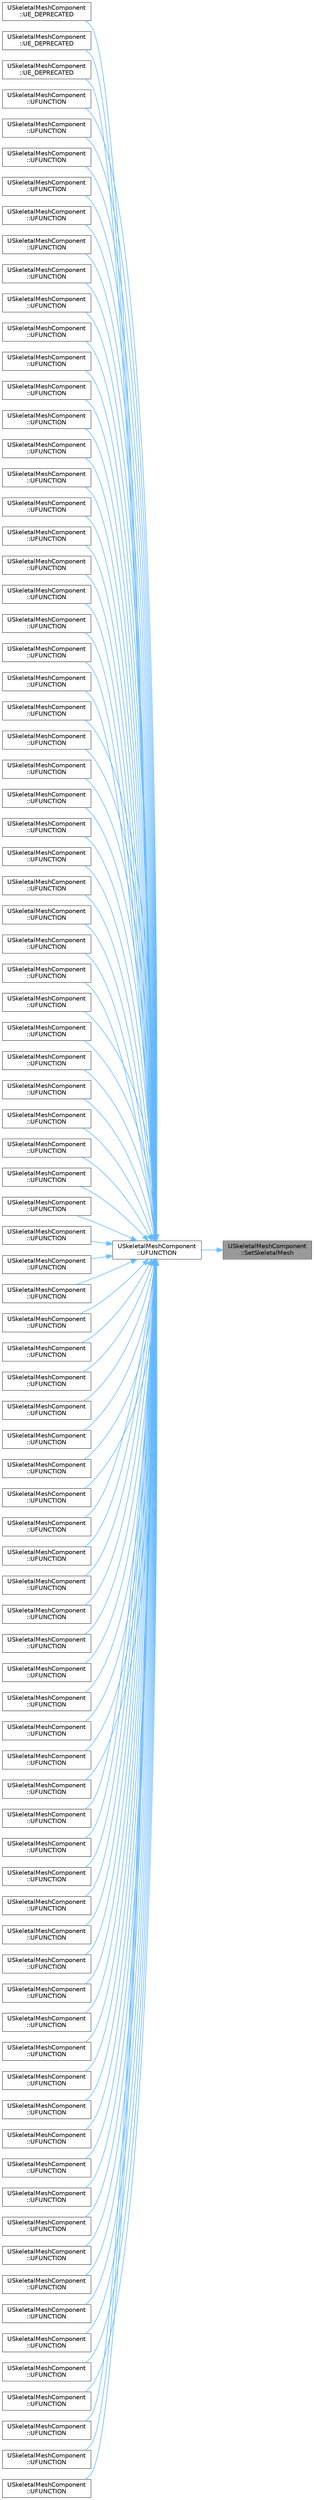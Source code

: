 digraph "USkeletalMeshComponent::SetSkeletalMesh"
{
 // INTERACTIVE_SVG=YES
 // LATEX_PDF_SIZE
  bgcolor="transparent";
  edge [fontname=Helvetica,fontsize=10,labelfontname=Helvetica,labelfontsize=10];
  node [fontname=Helvetica,fontsize=10,shape=box,height=0.2,width=0.4];
  rankdir="RL";
  Node1 [id="Node000001",label="USkeletalMeshComponent\l::SetSkeletalMesh",height=0.2,width=0.4,color="gray40", fillcolor="grey60", style="filled", fontcolor="black",tooltip=" "];
  Node1 -> Node2 [id="edge1_Node000001_Node000002",dir="back",color="steelblue1",style="solid",tooltip=" "];
  Node2 [id="Node000002",label="USkeletalMeshComponent\l::UFUNCTION",height=0.2,width=0.4,color="grey40", fillcolor="white", style="filled",URL="$d2/d04/classUSkeletalMeshComponent.html#a25ce775c0131657fdfcdff4c8cbc42b8",tooltip="Set the SkeletalMesh rendered for this mesh."];
  Node2 -> Node3 [id="edge2_Node000002_Node000003",dir="back",color="steelblue1",style="solid",tooltip=" "];
  Node3 [id="Node000003",label="USkeletalMeshComponent\l::UE_DEPRECATED",height=0.2,width=0.4,color="grey40", fillcolor="white", style="filled",URL="$d2/d04/classUSkeletalMeshComponent.html#a48186c1c433cd054cfe8d4b9e07727c2",tooltip=" "];
  Node2 -> Node4 [id="edge3_Node000002_Node000004",dir="back",color="steelblue1",style="solid",tooltip=" "];
  Node4 [id="Node000004",label="USkeletalMeshComponent\l::UE_DEPRECATED",height=0.2,width=0.4,color="grey40", fillcolor="white", style="filled",URL="$d2/d04/classUSkeletalMeshComponent.html#a6dae4c934f00c7cdf143a092bbbdd2e3",tooltip=" "];
  Node2 -> Node5 [id="edge4_Node000002_Node000005",dir="back",color="steelblue1",style="solid",tooltip=" "];
  Node5 [id="Node000005",label="USkeletalMeshComponent\l::UE_DEPRECATED",height=0.2,width=0.4,color="grey40", fillcolor="white", style="filled",URL="$d2/d04/classUSkeletalMeshComponent.html#a67d084e7513312a721de10e393207876",tooltip="Returns all tagged linked instance nodes that match the tag."];
  Node2 -> Node6 [id="edge5_Node000002_Node000006",dir="back",color="steelblue1",style="solid",tooltip=" "];
  Node6 [id="Node000006",label="USkeletalMeshComponent\l::UFUNCTION",height=0.2,width=0.4,color="grey40", fillcolor="white", style="filled",URL="$d2/d04/classUSkeletalMeshComponent.html#a5ead743b8d0ac601d8fc7ad74bfed3d0",tooltip="Get curve value."];
  Node2 -> Node7 [id="edge6_Node000002_Node000007",dir="back",color="steelblue1",style="solid",tooltip=" "];
  Node7 [id="Node000007",label="USkeletalMeshComponent\l::UFUNCTION",height=0.2,width=0.4,color="grey40", fillcolor="white", style="filled",URL="$d2/d04/classUSkeletalMeshComponent.html#aae3533759dab37a90979177336d80d90",tooltip="Gets whether the post process blueprint is currently disabled for this component."];
  Node2 -> Node8 [id="edge7_Node000002_Node000008",dir="back",color="steelblue1",style="solid",tooltip=" "];
  Node8 [id="Node000008",label="USkeletalMeshComponent\l::UFUNCTION",height=0.2,width=0.4,color="grey40", fillcolor="white", style="filled",URL="$d2/d04/classUSkeletalMeshComponent.html#aa2bcd6a57b2cd9b0aec1116bad0edcf4",tooltip="Get float type attribute value."];
  Node2 -> Node9 [id="edge8_Node000002_Node000009",dir="back",color="steelblue1",style="solid",tooltip=" "];
  Node9 [id="Node000009",label="USkeletalMeshComponent\l::UFUNCTION",height=0.2,width=0.4,color="grey40", fillcolor="white", style="filled",URL="$d2/d04/classUSkeletalMeshComponent.html#ae5d02c8366f8c61bb9ce054fe878d8e0",tooltip="Get float type attribute value."];
  Node2 -> Node10 [id="edge9_Node000002_Node000010",dir="back",color="steelblue1",style="solid",tooltip=" "];
  Node10 [id="Node000010",label="USkeletalMeshComponent\l::UFUNCTION",height=0.2,width=0.4,color="grey40", fillcolor="white", style="filled",URL="$d2/d04/classUSkeletalMeshComponent.html#ac5a3296d584f10fa8015814a6feab6cb",tooltip="Get integer type attribute value."];
  Node2 -> Node11 [id="edge10_Node000002_Node000011",dir="back",color="steelblue1",style="solid",tooltip=" "];
  Node11 [id="Node000011",label="USkeletalMeshComponent\l::UFUNCTION",height=0.2,width=0.4,color="grey40", fillcolor="white", style="filled",URL="$d2/d04/classUSkeletalMeshComponent.html#a0dbf32c1377d30c1c197041fad81ccdc",tooltip="Get integer type attribute value."];
  Node2 -> Node12 [id="edge11_Node000002_Node000012",dir="back",color="steelblue1",style="solid",tooltip=" "];
  Node12 [id="Node000012",label="USkeletalMeshComponent\l::UFUNCTION",height=0.2,width=0.4,color="grey40", fillcolor="white", style="filled",URL="$d2/d04/classUSkeletalMeshComponent.html#a703be8fec750290ea0dd9769470a87f2",tooltip="Get string type attribute value."];
  Node2 -> Node13 [id="edge12_Node000002_Node000013",dir="back",color="steelblue1",style="solid",tooltip=" "];
  Node13 [id="Node000013",label="USkeletalMeshComponent\l::UFUNCTION",height=0.2,width=0.4,color="grey40", fillcolor="white", style="filled",URL="$d2/d04/classUSkeletalMeshComponent.html#ad349ca62a66bb181583c970403e21ac4",tooltip="Get string type attribute value."];
  Node2 -> Node14 [id="edge13_Node000002_Node000014",dir="back",color="steelblue1",style="solid",tooltip=" "];
  Node14 [id="Node000014",label="USkeletalMeshComponent\l::UFUNCTION",height=0.2,width=0.4,color="grey40", fillcolor="white", style="filled",URL="$d2/d04/classUSkeletalMeshComponent.html#af074e23bd565bda8b870c6eaaaf68bda",tooltip="Get FTransform type attribute value."];
  Node2 -> Node15 [id="edge14_Node000002_Node000015",dir="back",color="steelblue1",style="solid",tooltip=" "];
  Node15 [id="Node000015",label="USkeletalMeshComponent\l::UFUNCTION",height=0.2,width=0.4,color="grey40", fillcolor="white", style="filled",URL="$d2/d04/classUSkeletalMeshComponent.html#ad976e732544849224af20d98141983e5",tooltip="Get FTransform type attribute value."];
  Node2 -> Node16 [id="edge15_Node000002_Node000016",dir="back",color="steelblue1",style="solid",tooltip=" "];
  Node16 [id="Node000016",label="USkeletalMeshComponent\l::UFUNCTION",height=0.2,width=0.4,color="grey40", fillcolor="white", style="filled",URL="$d2/d04/classUSkeletalMeshComponent.html#a904b4c0198221bc5b158fefb4033ef9b",tooltip="Checks whether or not gravity is enabled on the given bone."];
  Node2 -> Node17 [id="edge16_Node000002_Node000017",dir="back",color="steelblue1",style="solid",tooltip=" "];
  Node17 [id="Node000017",label="USkeletalMeshComponent\l::UFUNCTION",height=0.2,width=0.4,color="grey40", fillcolor="white", style="filled",URL="$d2/d04/classUSkeletalMeshComponent.html#aead6d35d90988ac988c297d6889558b9",tooltip="Gets whether or not the clothing simulation is currently suspended."];
  Node2 -> Node18 [id="edge17_Node000002_Node000018",dir="back",color="steelblue1",style="solid",tooltip=" "];
  Node18 [id="Node000018",label="USkeletalMeshComponent\l::UFUNCTION",height=0.2,width=0.4,color="grey40", fillcolor="white", style="filled",URL="$d2/d04/classUSkeletalMeshComponent.html#ace14438491c18cd494ea87b1e13e744c",tooltip="Get the anim instance class via getter callable by sequencer."];
  Node2 -> Node19 [id="edge18_Node000002_Node000019",dir="back",color="steelblue1",style="solid",tooltip=" "];
  Node19 [id="Node000019",label="USkeletalMeshComponent\l::UFUNCTION",height=0.2,width=0.4,color="grey40", fillcolor="white", style="filled",URL="$d2/d04/classUSkeletalMeshComponent.html#ad6bb50b2a81949732b8fe6ae81be95bd",tooltip="Returns the mass (in kg) of the given bone."];
  Node2 -> Node20 [id="edge19_Node000002_Node000020",dir="back",color="steelblue1",style="solid",tooltip=" "];
  Node20 [id="Node000020",label="USkeletalMeshComponent\l::UFUNCTION",height=0.2,width=0.4,color="grey40", fillcolor="white", style="filled",URL="$d2/d04/classUSkeletalMeshComponent.html#a02ab99ff24e29661767826b91d8c81b1",tooltip="Get Morph target with given name."];
  Node2 -> Node21 [id="edge20_Node000002_Node000021",dir="back",color="steelblue1",style="solid",tooltip=" "];
  Node21 [id="Node000021",label="USkeletalMeshComponent\l::UFUNCTION",height=0.2,width=0.4,color="grey40", fillcolor="white", style="filled",URL="$d2/d04/classUSkeletalMeshComponent.html#a7f88d814df8effedc598d4cd8f4a6920",tooltip="Find Constraint Name from index."];
  Node2 -> Node22 [id="edge21_Node000002_Node000022",dir="back",color="steelblue1",style="solid",tooltip=" "];
  Node22 [id="Node000022",label="USkeletalMeshComponent\l::UFUNCTION",height=0.2,width=0.4,color="grey40", fillcolor="white", style="filled",URL="$d2/d04/classUSkeletalMeshComponent.html#a61a8cfb2efb34d8b5822f4dc93e76e4a",tooltip=" "];
  Node2 -> Node23 [id="edge22_Node000002_Node000023",dir="back",color="steelblue1",style="solid",tooltip=" "];
  Node23 [id="Node000023",label="USkeletalMeshComponent\l::UFUNCTION",height=0.2,width=0.4,color="grey40", fillcolor="white", style="filled",URL="$d2/d04/classUSkeletalMeshComponent.html#aa02ac6d83500337acbbdd45ba66c2561",tooltip="Returns the center of mass of the skeletal mesh, instead of the root body's location."];
  Node2 -> Node24 [id="edge23_Node000002_Node000024",dir="back",color="steelblue1",style="solid",tooltip=" "];
  Node24 [id="Node000024",label="USkeletalMeshComponent\l::UFUNCTION",height=0.2,width=0.4,color="grey40", fillcolor="white", style="filled",URL="$d2/d04/classUSkeletalMeshComponent.html#aa84d6cde8f775675fd48d8892e509a58",tooltip="Add a force to all rigid bodies below."];
  Node2 -> Node25 [id="edge24_Node000002_Node000025",dir="back",color="steelblue1",style="solid",tooltip=" "];
  Node25 [id="Node000025",label="USkeletalMeshComponent\l::UFUNCTION",height=0.2,width=0.4,color="grey40", fillcolor="white", style="filled",URL="$d2/d04/classUSkeletalMeshComponent.html#a733d9a077622f6e0cad3ca39a999c899",tooltip="Add impulse to all single rigid bodies below."];
  Node2 -> Node26 [id="edge25_Node000002_Node000026",dir="back",color="steelblue1",style="solid",tooltip=" "];
  Node26 [id="Node000026",label="USkeletalMeshComponent\l::UFUNCTION",height=0.2,width=0.4,color="grey40", fillcolor="white", style="filled",URL="$d2/d04/classUSkeletalMeshComponent.html#a9954c0086b7a7772ce529aefa872a8d0",tooltip="Changes the value of bNotifyRigidBodyCollision on all bodies below a given bone."];
  Node2 -> Node27 [id="edge26_Node000002_Node000027",dir="back",color="steelblue1",style="solid",tooltip=" "];
  Node27 [id="Node000027",label="USkeletalMeshComponent\l::UFUNCTION",height=0.2,width=0.4,color="grey40", fillcolor="white", style="filled",URL="$d2/d04/classUSkeletalMeshComponent.html#a1dc634be950e63851c7075ea5ddb83d1",tooltip="Accumulate AddPhysicsBlendWeight to physics blendweight for all of the bones below passed in bone to ..."];
  Node2 -> Node28 [id="edge27_Node000002_Node000028",dir="back",color="steelblue1",style="solid",tooltip=" "];
  Node28 [id="Node000028",label="USkeletalMeshComponent\l::UFUNCTION",height=0.2,width=0.4,color="grey40", fillcolor="white", style="filled",URL="$d2/d04/classUSkeletalMeshComponent.html#a60113b4d9a752b84367b33e6d3315888",tooltip="Clear all Morph Target that are set to this mesh."];
  Node2 -> Node29 [id="edge28_Node000002_Node000029",dir="back",color="steelblue1",style="solid",tooltip=" "];
  Node29 [id="Node000029",label="USkeletalMeshComponent\l::UFUNCTION",height=0.2,width=0.4,color="grey40", fillcolor="white", style="filled",URL="$d2/d04/classUSkeletalMeshComponent.html#a9fe194160286ff577a0a29aa5c405cee",tooltip="Used to indicate we should force 'teleport' during the next call to UpdateClothState,..."];
  Node2 -> Node30 [id="edge29_Node000002_Node000030",dir="back",color="steelblue1",style="solid",tooltip=" "];
  Node30 [id="Node000030",label="USkeletalMeshComponent\l::UFUNCTION",height=0.2,width=0.4,color="grey40", fillcolor="white", style="filled",URL="$d2/d04/classUSkeletalMeshComponent.html#ac67a71c217760ba82b5d053fcb3bf256",tooltip="Used to indicate we should force 'teleport and reset' during the next call to UpdateClothState."];
  Node2 -> Node31 [id="edge30_Node000002_Node000031",dir="back",color="steelblue1",style="solid",tooltip=" "];
  Node31 [id="Node000031",label="USkeletalMeshComponent\l::UFUNCTION",height=0.2,width=0.4,color="grey40", fillcolor="white", style="filled",URL="$d2/d04/classUSkeletalMeshComponent.html#a6fe61d97840c1ff3e32698ebb61c8795",tooltip="Gets the current Angular state for a named bone constraint."];
  Node2 -> Node32 [id="edge31_Node000002_Node000032",dir="back",color="steelblue1",style="solid",tooltip=" "];
  Node32 [id="Node000032",label="USkeletalMeshComponent\l::UFUNCTION",height=0.2,width=0.4,color="grey40", fillcolor="white", style="filled",URL="$d2/d04/classUSkeletalMeshComponent.html#abf0c826576e519b7d3810bb6de517c69",tooltip="Destroys and recreates the clothing actors in the current simulation."];
  Node2 -> Node33 [id="edge32_Node000002_Node000033",dir="back",color="steelblue1",style="solid",tooltip=" "];
  Node33 [id="Node000033",label="USkeletalMeshComponent\l::UFUNCTION",height=0.2,width=0.4,color="grey40", fillcolor="white", style="filled",URL="$d2/d04/classUSkeletalMeshComponent.html#aac1d8d9be984a2125c556d4f81dd8fcc",tooltip="Remove a cloth collision source defined by a component."];
  Node2 -> Node34 [id="edge33_Node000002_Node000034",dir="back",color="steelblue1",style="solid",tooltip=" "];
  Node34 [id="Node000034",label="USkeletalMeshComponent\l::UFUNCTION",height=0.2,width=0.4,color="grey40", fillcolor="white", style="filled",URL="$d2/d04/classUSkeletalMeshComponent.html#aab410627c7c9e68f3eaf11171185fa34",tooltip="Allows you to reset bodies Simulate state based on where bUsePhysics is set to true in the BodySetup."];
  Node2 -> Node35 [id="edge34_Node000002_Node000035",dir="back",color="steelblue1",style="solid",tooltip=" "];
  Node35 [id="Node000035",label="USkeletalMeshComponent\l::UFUNCTION",height=0.2,width=0.4,color="grey40", fillcolor="white", style="filled",URL="$d2/d04/classUSkeletalMeshComponent.html#ab78439c9252f3603d98476dd01bfc027",tooltip="By reset, it will allow all the curves to be evaluated."];
  Node2 -> Node36 [id="edge35_Node000002_Node000036",dir="back",color="steelblue1",style="solid",tooltip=" "];
  Node36 [id="Node000036",label="USkeletalMeshComponent\l::UFUNCTION",height=0.2,width=0.4,color="grey40", fillcolor="white", style="filled",URL="$d2/d04/classUSkeletalMeshComponent.html#a46397ddc84f2e0c86d5dc149d84aea27",tooltip="Remove all cloth collision sources."];
  Node2 -> Node37 [id="edge36_Node000002_Node000037",dir="back",color="steelblue1",style="solid",tooltip=" "];
  Node37 [id="Node000037",label="USkeletalMeshComponent\l::UFUNCTION",height=0.2,width=0.4,color="grey40", fillcolor="white", style="filled",URL="$d2/d04/classUSkeletalMeshComponent.html#ab23058b26a923d04ba2e93bd9ecac793",tooltip="Reset the teleport mode of a next update to 'Continuous'."];
  Node2 -> Node38 [id="edge37_Node000002_Node000038",dir="back",color="steelblue1",style="solid",tooltip=" "];
  Node38 [id="Node000038",label="USkeletalMeshComponent\l::UFUNCTION",height=0.2,width=0.4,color="grey40", fillcolor="white", style="filled",URL="$d2/d04/classUSkeletalMeshComponent.html#a120e819f2ad575df498cc36ea9fcb065",tooltip="set the linear velocity of the child bodies to match that of the given parent bone"];
  Node2 -> Node39 [id="edge38_Node000002_Node000039",dir="back",color="steelblue1",style="solid",tooltip=" "];
  Node39 [id="Node000039",label="USkeletalMeshComponent\l::UFUNCTION",height=0.2,width=0.4,color="grey40", fillcolor="white", style="filled",URL="$d2/d04/classUSkeletalMeshComponent.html#a021c77b20ee399d6a4a5e8068faaf149",tooltip="Set all of the bones below passed in bone to be simulated."];
  Node2 -> Node40 [id="edge39_Node000002_Node000040",dir="back",color="steelblue1",style="solid",tooltip=" "];
  Node40 [id="Node000040",label="USkeletalMeshComponent\l::UFUNCTION",height=0.2,width=0.4,color="grey40", fillcolor="white", style="filled",URL="$d2/d04/classUSkeletalMeshComponent.html#a9c2db4d2763fde69c576deb1be672776",tooltip="[WARNING: Chaos Only] Set all of the bones below passed in bone to be disabled or not for the associa..."];
  Node2 -> Node41 [id="edge40_Node000002_Node000041",dir="back",color="steelblue1",style="solid",tooltip=" "];
  Node41 [id="Node000041",label="USkeletalMeshComponent\l::UFUNCTION",height=0.2,width=0.4,color="grey40", fillcolor="white", style="filled",URL="$d2/d04/classUSkeletalMeshComponent.html#a4cf6d5b85c58a56a8bbfb13b5a3b879f",tooltip="Set all of the bones below passed in bone to be simulated."];
  Node2 -> Node42 [id="edge41_Node000002_Node000042",dir="back",color="steelblue1",style="solid",tooltip=" "];
  Node42 [id="Node000042",label="USkeletalMeshComponent\l::UFUNCTION",height=0.2,width=0.4,color="grey40", fillcolor="white", style="filled",URL="$d2/d04/classUSkeletalMeshComponent.html#a549551b81553b5577e782027f37c1dad",tooltip=" "];
  Node2 -> Node43 [id="edge42_Node000002_Node000043",dir="back",color="steelblue1",style="solid",tooltip=" "];
  Node43 [id="Node000043",label="USkeletalMeshComponent\l::UFUNCTION",height=0.2,width=0.4,color="grey40", fillcolor="white", style="filled",URL="$d2/d04/classUSkeletalMeshComponent.html#aaed7c5555f70dad2a25209724ae33308",tooltip="Set bSimulatePhysics to true for all bone bodies."];
  Node2 -> Node44 [id="edge43_Node000002_Node000044",dir="back",color="steelblue1",style="solid",tooltip=" "];
  Node44 [id="Node000044",label="USkeletalMeshComponent\l::UFUNCTION",height=0.2,width=0.4,color="grey40", fillcolor="white", style="filled",URL="$d2/d04/classUSkeletalMeshComponent.html#acfd04d5d4cfbaf83a187dcb8509a0dc3",tooltip="Set Angular Drive motors params for all constraint instances."];
  Node2 -> Node45 [id="edge44_Node000002_Node000045",dir="back",color="steelblue1",style="solid",tooltip=" "];
  Node45 [id="Node000045",label="USkeletalMeshComponent\l::UFUNCTION",height=0.2,width=0.4,color="grey40", fillcolor="white", style="filled",URL="$d2/d04/classUSkeletalMeshComponent.html#a3f54baa5ab67de26989cb68a0d86577c",tooltip="Enable or Disable AngularPositionDrive."];
  Node2 -> Node46 [id="edge45_Node000002_Node000046",dir="back",color="steelblue1",style="solid",tooltip=" "];
  Node46 [id="Node000046",label="USkeletalMeshComponent\l::UFUNCTION",height=0.2,width=0.4,color="grey40", fillcolor="white", style="filled",URL="$d2/d04/classUSkeletalMeshComponent.html#aa64ab9e70466165175e22fcd1df3fef0",tooltip="Enable or Disable AngularVelocityDrive."];
  Node2 -> Node47 [id="edge46_Node000002_Node000047",dir="back",color="steelblue1",style="solid",tooltip=" "];
  Node47 [id="Node000047",label="USkeletalMeshComponent\l::UFUNCTION",height=0.2,width=0.4,color="grey40", fillcolor="white", style="filled",URL="$d2/d04/classUSkeletalMeshComponent.html#a58d7948aa38003183f31bfd620ed5514",tooltip="Sets whether cloth assets should be created/simulated in this component."];
  Node2 -> Node48 [id="edge47_Node000002_Node000048",dir="back",color="steelblue1",style="solid",tooltip=" "];
  Node48 [id="Node000048",label="USkeletalMeshComponent\l::UFUNCTION",height=0.2,width=0.4,color="grey40", fillcolor="white", style="filled",URL="$d2/d04/classUSkeletalMeshComponent.html#a5e04ddffee24ce2d546b6fc597980527",tooltip="resets, and then only allow the following list to be allowed/disallowed"];
  Node2 -> Node49 [id="edge48_Node000002_Node000049",dir="back",color="steelblue1",style="solid",tooltip=" "];
  Node49 [id="Node000049",label="USkeletalMeshComponent\l::UFUNCTION",height=0.2,width=0.4,color="grey40", fillcolor="white", style="filled",URL="$d2/d04/classUSkeletalMeshComponent.html#a20b006828b0d473d29da79d5757db50b",tooltip="Sets the Angular Motion Ranges for a named constraint."];
  Node2 -> Node50 [id="edge49_Node000002_Node000050",dir="back",color="steelblue1",style="solid",tooltip=" "];
  Node50 [id="Node000050",label="USkeletalMeshComponent\l::UFUNCTION",height=0.2,width=0.4,color="grey40", fillcolor="white", style="filled",URL="$d2/d04/classUSkeletalMeshComponent.html#abd4eb479308c7b74cbe87128264b146b",tooltip="Set a single bone to be simulated (or not)"];
  Node2 -> Node51 [id="edge50_Node000002_Node000051",dir="back",color="steelblue1",style="solid",tooltip=" "];
  Node51 [id="Node000051",label="USkeletalMeshComponent\l::UFUNCTION",height=0.2,width=0.4,color="grey40", fillcolor="white", style="filled",URL="$d2/d04/classUSkeletalMeshComponent.html#adf77e9dbc95fd76fed8379178ad97f46",tooltip=" "];
  Node2 -> Node52 [id="edge51_Node000002_Node000052",dir="back",color="steelblue1",style="solid",tooltip=" "];
  Node52 [id="Node000052",label="USkeletalMeshComponent\l::UFUNCTION",height=0.2,width=0.4,color="grey40", fillcolor="white", style="filled",URL="$d2/d04/classUSkeletalMeshComponent.html#a189895994efb824a69bcd309f9700b2e",tooltip="Sets the constraint profile properties (limits, motors, etc...) to match the constraint profile as de..."];
  Node2 -> Node53 [id="edge52_Node000002_Node000053",dir="back",color="steelblue1",style="solid",tooltip=" "];
  Node53 [id="Node000053",label="USkeletalMeshComponent\l::UFUNCTION",height=0.2,width=0.4,color="grey40", fillcolor="white", style="filled",URL="$d2/d04/classUSkeletalMeshComponent.html#acfa63dd019a67af346730d4e762e564a",tooltip="Sets the constraint profile properties (limits, motors, etc...) to match the constraint profile as de..."];
  Node2 -> Node54 [id="edge53_Node000002_Node000054",dir="back",color="steelblue1",style="solid",tooltip=" "];
  Node54 [id="Node000054",label="USkeletalMeshComponent\l::UFUNCTION",height=0.2,width=0.4,color="grey40", fillcolor="white", style="filled",URL="$d2/d04/classUSkeletalMeshComponent.html#a82113d546708a212d6e0e1468fc7f6d3",tooltip="Sets whether the post process blueprint is currently running for this component."];
  Node2 -> Node55 [id="edge54_Node000002_Node000055",dir="back",color="steelblue1",style="solid",tooltip=" "];
  Node55 [id="Node000055",label="USkeletalMeshComponent\l::UFUNCTION",height=0.2,width=0.4,color="grey40", fillcolor="white", style="filled",URL="$d2/d04/classUSkeletalMeshComponent.html#ae463457d23ece9b969d56f77c5485e91",tooltip="Enables or disables gravity to all bodies below the given bone."];
  Node2 -> Node56 [id="edge55_Node000002_Node000056",dir="back",color="steelblue1",style="solid",tooltip=" "];
  Node56 [id="Node000056",label="USkeletalMeshComponent\l::UFUNCTION",height=0.2,width=0.4,color="grey40", fillcolor="white", style="filled",URL="$d2/d04/classUSkeletalMeshComponent.html#ae85f73326fd6927f66dc9547404b9ece",tooltip="Disable physics blending of bones."];
  Node2 -> Node57 [id="edge56_Node000002_Node000057",dir="back",color="steelblue1",style="solid",tooltip=" "];
  Node57 [id="Node000057",label="USkeletalMeshComponent\l::UFUNCTION",height=0.2,width=0.4,color="grey40", fillcolor="white", style="filled",URL="$d2/d04/classUSkeletalMeshComponent.html#a07030caf9e25793007bf9ad3532847ec",tooltip="This is global set up for setting physics blend weight This does multiple things automatically If Phy..."];
  Node2 -> Node58 [id="edge57_Node000002_Node000058",dir="back",color="steelblue1",style="solid",tooltip=" "];
  Node58 [id="Node000058",label="USkeletalMeshComponent\l::UFUNCTION",height=0.2,width=0.4,color="grey40", fillcolor="white", style="filled",URL="$d2/d04/classUSkeletalMeshComponent.html#a09665e2211309e8c93236569b803b6b5",tooltip="Takes a snapshot of this skeletal mesh component's pose and saves it to the specified snapshot."];
  Node2 -> Node59 [id="edge58_Node000002_Node000059",dir="back",color="steelblue1",style="solid",tooltip=" "];
  Node59 [id="Node000059",label="USkeletalMeshComponent\l::UFUNCTION",height=0.2,width=0.4,color="grey40", fillcolor="white", style="filled",URL="$d2/d04/classUSkeletalMeshComponent.html#a9d0b02a438582ee70032600c592aa369",tooltip="Toggles whether the post process blueprint will run for this component."];
  Node2 -> Node60 [id="edge59_Node000002_Node000060",dir="back",color="steelblue1",style="solid",tooltip=" "];
  Node60 [id="Node000060",label="USkeletalMeshComponent\l::UFUNCTION",height=0.2,width=0.4,color="grey40", fillcolor="white", style="filled",URL="$d2/d04/classUSkeletalMeshComponent.html#ae7585166a6e21368de65b9105f6e1376",tooltip=" "];
  Node2 -> Node61 [id="edge60_Node000002_Node000061",dir="back",color="steelblue1",style="solid",tooltip=" "];
  Node61 [id="Node000061",label="USkeletalMeshComponent\l::UFUNCTION",height=0.2,width=0.4,color="grey40", fillcolor="white", style="filled",URL="$d2/d04/classUSkeletalMeshComponent.html#a3fd8b8057ea4bde29e8c2b9f4ecac6e0",tooltip=" "];
  Node2 -> Node62 [id="edge61_Node000002_Node000062",dir="back",color="steelblue1",style="solid",tooltip=" "];
  Node62 [id="Node000062",label="USkeletalMeshComponent\l::UFUNCTION",height=0.2,width=0.4,color="grey40", fillcolor="white", style="filled",URL="$d2/d04/classUSkeletalMeshComponent.html#a0ddcdc8a3a246527f65f2f001d23848a",tooltip=" "];
  Node2 -> Node63 [id="edge62_Node000002_Node000063",dir="back",color="steelblue1",style="solid",tooltip=" "];
  Node63 [id="Node000063",label="USkeletalMeshComponent\l::UFUNCTION",height=0.2,width=0.4,color="grey40", fillcolor="white", style="filled",URL="$d2/d04/classUSkeletalMeshComponent.html#aff689389f22091d11e5712a8678e155b",tooltip="Returns whether there are any valid instances to run, currently this means whether we have have an an..."];
  Node2 -> Node64 [id="edge63_Node000002_Node000064",dir="back",color="steelblue1",style="solid",tooltip=" "];
  Node64 [id="Node000064",label="USkeletalMeshComponent\l::UFUNCTION",height=0.2,width=0.4,color="grey40", fillcolor="white", style="filled",URL="$d2/d04/classUSkeletalMeshComponent.html#a8ce750afdd9eeaf525f857650a48d0c8",tooltip=" "];
  Node2 -> Node65 [id="edge64_Node000002_Node000065",dir="back",color="steelblue1",style="solid",tooltip=" "];
  Node65 [id="Node000065",label="USkeletalMeshComponent\l::UFUNCTION",height=0.2,width=0.4,color="grey40", fillcolor="white", style="filled",URL="$d2/d04/classUSkeletalMeshComponent.html#a7ea5ab816caf465c29822c5e1f886265",tooltip="Given a world position, find the closest point on the physics asset."];
  Node2 -> Node66 [id="edge65_Node000002_Node000066",dir="back",color="steelblue1",style="solid",tooltip=" "];
  Node66 [id="Node000066",label="USkeletalMeshComponent\l::UFUNCTION",height=0.2,width=0.4,color="grey40", fillcolor="white", style="filled",URL="$d2/d04/classUSkeletalMeshComponent.html#a1573bbd0dc0cd8a7feaf0dca5d101d04",tooltip="Returns the animation instance that is driving the class (if available)."];
  Node2 -> Node67 [id="edge66_Node000002_Node000067",dir="back",color="steelblue1",style="solid",tooltip=" "];
  Node67 [id="Node000067",label="USkeletalMeshComponent\l::UFUNCTION",height=0.2,width=0.4,color="grey40", fillcolor="white", style="filled",URL="$d2/d04/classUSkeletalMeshComponent.html#a2b91bf1f3b55c077dee3edd996436599",tooltip="Gets a constraint by its name."];
  Node2 -> Node68 [id="edge67_Node000002_Node000068",dir="back",color="steelblue1",style="solid",tooltip=" "];
  Node68 [id="Node000068",label="USkeletalMeshComponent\l::UFUNCTION",height=0.2,width=0.4,color="grey40", fillcolor="white", style="filled",URL="$d2/d04/classUSkeletalMeshComponent.html#a76b011a02d2076f8aa2195fededcc322",tooltip=" "];
  Node2 -> Node69 [id="edge68_Node000002_Node000069",dir="back",color="steelblue1",style="solid",tooltip=" "];
  Node69 [id="Node000069",label="USkeletalMeshComponent\l::UFUNCTION",height=0.2,width=0.4,color="grey40", fillcolor="white", style="filled",URL="$d2/d04/classUSkeletalMeshComponent.html#af569f995b5d99602bad6e6b23e7af5aa",tooltip=" "];
  Node2 -> Node70 [id="edge69_Node000002_Node000070",dir="back",color="steelblue1",style="solid",tooltip=" "];
  Node70 [id="Node000070",label="USkeletalMeshComponent\l::UFUNCTION",height=0.2,width=0.4,color="grey40", fillcolor="white", style="filled",URL="$d2/d04/classUSkeletalMeshComponent.html#acb6a8aa00ff2c628355bb43fb77a419e",tooltip="Returns the active post process instance is one is available."];
  Node2 -> Node71 [id="edge70_Node000002_Node000071",dir="back",color="steelblue1",style="solid",tooltip=" "];
  Node71 [id="Node000071",label="USkeletalMeshComponent\l::UFUNCTION",height=0.2,width=0.4,color="grey40", fillcolor="white", style="filled",URL="$d2/d04/classUSkeletalMeshComponent.html#ab07a4a0e9cfd697d26fd33d37aeaa1ca",tooltip="Set the anim instance class."];
  Node2 -> Node72 [id="edge71_Node000002_Node000072",dir="back",color="steelblue1",style="solid",tooltip=" "];
  Node72 [id="Node000072",label="USkeletalMeshComponent\l::UFUNCTION",height=0.2,width=0.4,color="grey40", fillcolor="white", style="filled",URL="$d2/d04/classUSkeletalMeshComponent.html#a29cc335d94f11d3e5e16761b58e54ef0",tooltip="If this component has a valid LeaderPoseComponent then this function makes cloth items on the followe..."];
  Node2 -> Node73 [id="edge72_Node000002_Node000073",dir="back",color="steelblue1",style="solid",tooltip=" "];
  Node73 [id="Node000073",label="USkeletalMeshComponent\l::UFUNCTION",height=0.2,width=0.4,color="grey40", fillcolor="white", style="filled",URL="$d2/d04/classUSkeletalMeshComponent.html#a035bf460c063f72892e908c009b04e1e",tooltip="Break a constraint off a Gore mesh."];
  Node2 -> Node74 [id="edge73_Node000002_Node000074",dir="back",color="steelblue1",style="solid",tooltip=" "];
  Node74 [id="Node000074",label="USkeletalMeshComponent\l::UFUNCTION",height=0.2,width=0.4,color="grey40", fillcolor="white", style="filled",URL="$d2/d04/classUSkeletalMeshComponent.html#a01dc8b3773e300bed134b62f241dfd58",tooltip="Gets all the constraints."];
  Node2 -> Node75 [id="edge74_Node000002_Node000075",dir="back",color="steelblue1",style="solid",tooltip=" "];
  Node75 [id="Node000075",label="USkeletalMeshComponent\l::UFUNCTION",height=0.2,width=0.4,color="grey40", fillcolor="white", style="filled",URL="$d2/d04/classUSkeletalMeshComponent.html#a4f91f5b7eac5dc4ab30fe60dd19fdb26",tooltip="Gets all the constraints attached to a body."];
  Node2 -> Node76 [id="edge75_Node000002_Node000076",dir="back",color="steelblue1",style="solid",tooltip=" "];
  Node76 [id="Node000076",label="USkeletalMeshComponent\l::UFUNCTION",height=0.2,width=0.4,color="grey40", fillcolor="white", style="filled",URL="$d2/d04/classUSkeletalMeshComponent.html#a162b329eb94068e9d0a1b23ce9d26ae5",tooltip="This overrides current AnimationData parameter in the SkeletalMeshComponent."];
  Node2 -> Node77 [id="edge76_Node000002_Node000077",dir="back",color="steelblue1",style="solid",tooltip=" "];
  Node77 [id="Node000077",label="USkeletalMeshComponent\l::UFUNCTION",height=0.2,width=0.4,color="grey40", fillcolor="white", style="filled",URL="$d2/d04/classUSkeletalMeshComponent.html#ab3001e4685b9f88ca70ae0872802a55a",tooltip=" "];
  Node2 -> Node78 [id="edge77_Node000002_Node000078",dir="back",color="steelblue1",style="solid",tooltip=" "];
  Node78 [id="Node000078",label="USkeletalMeshComponent\l::UFUNCTION",height=0.2,width=0.4,color="grey40", fillcolor="white", style="filled",URL="$d2/d04/classUSkeletalMeshComponent.html#a4bcac353df7c65d3fb2a6e7c5354c66f",tooltip="Below are the interface to control animation when animation mode, not blueprint mode."];
  Node2 -> Node79 [id="edge78_Node000002_Node000079",dir="back",color="steelblue1",style="solid",tooltip=" "];
  Node79 [id="Node000079",label="USkeletalMeshComponent\l::UFUNCTION",height=0.2,width=0.4,color="grey40", fillcolor="white", style="filled",URL="$d2/d04/classUSkeletalMeshComponent.html#af3f896132701530a3803b4ca5bb4f77a",tooltip="Informs any active anim instances (main instance, linked instances, post instance) that a dynamics re..."];
  Node2 -> Node80 [id="edge79_Node000002_Node000080",dir="back",color="steelblue1",style="solid",tooltip=" "];
  Node80 [id="Node000080",label="USkeletalMeshComponent\l::UFUNCTION",height=0.2,width=0.4,color="grey40", fillcolor="white", style="filled",URL="$d2/d04/classUSkeletalMeshComponent.html#a5830949f49da4763e22ff0515d2600ea",tooltip="Resumes a previously suspended clothing simulation, teleporting the clothing on the next tick."];
  Node2 -> Node81 [id="edge80_Node000002_Node000081",dir="back",color="steelblue1",style="solid",tooltip=" "];
  Node81 [id="Node000081",label="USkeletalMeshComponent\l::UFUNCTION",height=0.2,width=0.4,color="grey40", fillcolor="white", style="filled",URL="$d2/d04/classUSkeletalMeshComponent.html#a8b4530c0b4dfc2da1bfd51cd42a2d857",tooltip=" "];
  Node2 -> Node82 [id="edge81_Node000002_Node000082",dir="back",color="steelblue1",style="solid",tooltip=" "];
  Node82 [id="Node000082",label="USkeletalMeshComponent\l::UFUNCTION",height=0.2,width=0.4,color="grey40", fillcolor="white", style="filled",URL="$d2/d04/classUSkeletalMeshComponent.html#aad0614c04fb07516d2a6e8c177a0ae06",tooltip="Whether the built-in animation of this component should run when the component ticks."];
  Node2 -> Node83 [id="edge82_Node000002_Node000083",dir="back",color="steelblue1",style="solid",tooltip=" "];
  Node83 [id="Node000083",label="USkeletalMeshComponent\l::UFUNCTION",height=0.2,width=0.4,color="grey40", fillcolor="white", style="filled",URL="$d2/d04/classUSkeletalMeshComponent.html#a2fc333f0ca9ed653ff8d61050af1660d",tooltip="Set Morph Target with Name and Value(0-1)"];
  Node2 -> Node84 [id="edge83_Node000002_Node000084",dir="back",color="steelblue1",style="solid",tooltip=" "];
  Node84 [id="Node000084",label="USkeletalMeshComponent\l::UFUNCTION",height=0.2,width=0.4,color="grey40", fillcolor="white", style="filled",URL="$d2/d04/classUSkeletalMeshComponent.html#a80902423c1e7ccb29d45bbd9e2c78856",tooltip=" "];
  Node2 -> Node85 [id="edge84_Node000002_Node000085",dir="back",color="steelblue1",style="solid",tooltip=" "];
  Node85 [id="Node000085",label="USkeletalMeshComponent\l::UFUNCTION",height=0.2,width=0.4,color="grey40", fillcolor="white", style="filled",URL="$d2/d04/classUSkeletalMeshComponent.html#ac57b427363e9df4737b1b86cb531e0af",tooltip=" "];
  Node2 -> Node86 [id="edge85_Node000002_Node000086",dir="back",color="steelblue1",style="solid",tooltip=" "];
  Node86 [id="Node000086",label="USkeletalMeshComponent\l::UFUNCTION",height=0.2,width=0.4,color="grey40", fillcolor="white", style="filled",URL="$d2/d04/classUSkeletalMeshComponent.html#a4ffc50c88817ea92e8b68b47f4641566",tooltip="Sets whether or not to animate cloth in the editor."];
  Node2 -> Node87 [id="edge86_Node000002_Node000087",dir="back",color="steelblue1",style="solid",tooltip=" "];
  Node87 [id="Node000087",label="USkeletalMeshComponent\l::UFUNCTION",height=0.2,width=0.4,color="grey40", fillcolor="white", style="filled",URL="$d2/d04/classUSkeletalMeshComponent.html#a856d4607945d7658011f8dcb1fa6c05a",tooltip=" "];
  Node2 -> Node88 [id="edge87_Node000002_Node000088",dir="back",color="steelblue1",style="solid",tooltip=" "];
  Node88 [id="Node000088",label="USkeletalMeshComponent\l::UFUNCTION",height=0.2,width=0.4,color="grey40", fillcolor="white", style="filled",URL="$d2/d04/classUSkeletalMeshComponent.html#ad94530037892accca0dba76a2ff98093",tooltip="Stops simulating clothing, but does not show clothing ref pose."];
}
